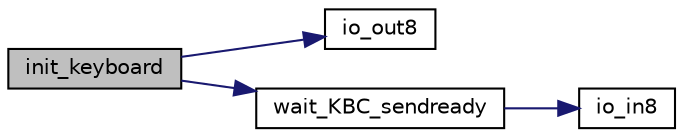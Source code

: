 digraph "init_keyboard"
{
 // LATEX_PDF_SIZE
  edge [fontname="Helvetica",fontsize="10",labelfontname="Helvetica",labelfontsize="10"];
  node [fontname="Helvetica",fontsize="10",shape=record];
  rankdir="LR";
  Node1 [label="init_keyboard",height=0.2,width=0.4,color="black", fillcolor="grey75", style="filled", fontcolor="black",tooltip=" "];
  Node1 -> Node2 [color="midnightblue",fontsize="10",style="solid",fontname="Helvetica"];
  Node2 [label="io_out8",height=0.2,width=0.4,color="black", fillcolor="white", style="filled",URL="$bootpack_8h.html#a23ae700e52c0cde96d20fc539826d532",tooltip=" "];
  Node1 -> Node3 [color="midnightblue",fontsize="10",style="solid",fontname="Helvetica"];
  Node3 [label="wait_KBC_sendready",height=0.2,width=0.4,color="black", fillcolor="white", style="filled",URL="$keyboard_8c.html#a04ae938de161573bab61a7d806704cd8",tooltip=" "];
  Node3 -> Node4 [color="midnightblue",fontsize="10",style="solid",fontname="Helvetica"];
  Node4 [label="io_in8",height=0.2,width=0.4,color="black", fillcolor="white", style="filled",URL="$bootpack_8h.html#abe410220cdaf6d701275a5d75f07acd0",tooltip=" "];
}
